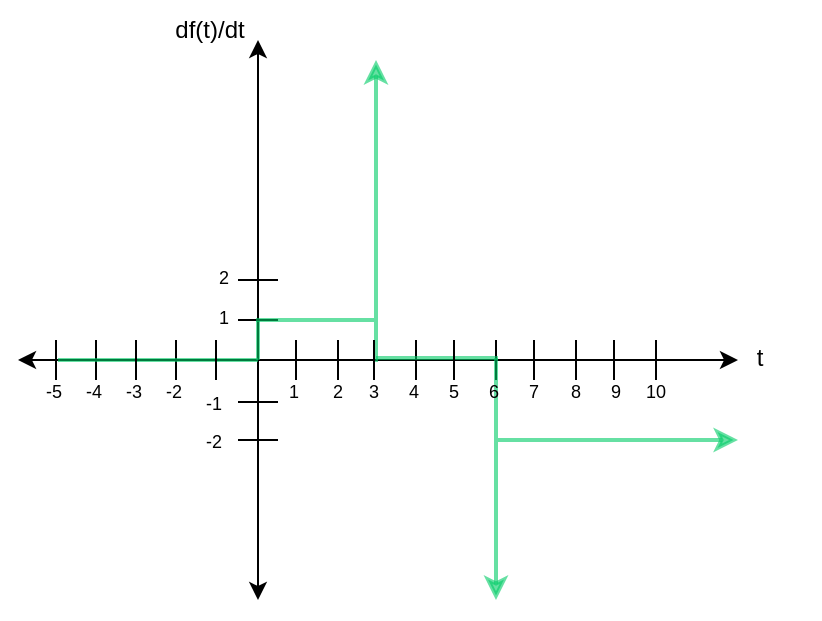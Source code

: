 <mxfile version="16.5.2" type="github">
  <diagram id="S27CkOEPfE1eEXfamJG5" name="Page-1">
    <mxGraphModel dx="729" dy="407" grid="1" gridSize="10" guides="1" tooltips="1" connect="1" arrows="1" fold="1" page="1" pageScale="1" pageWidth="850" pageHeight="1100" math="0" shadow="0">
      <root>
        <mxCell id="0" />
        <mxCell id="1" parent="0" />
        <mxCell id="y59K3LEfk0CwCGQ0jLyS-1" value="" style="endArrow=classic;startArrow=classic;html=1;rounded=0;" edge="1" parent="1">
          <mxGeometry width="50" height="50" relative="1" as="geometry">
            <mxPoint x="200" y="400" as="sourcePoint" />
            <mxPoint x="200" y="120" as="targetPoint" />
          </mxGeometry>
        </mxCell>
        <mxCell id="y59K3LEfk0CwCGQ0jLyS-2" value="" style="endArrow=classic;startArrow=classic;html=1;rounded=0;" edge="1" parent="1">
          <mxGeometry width="50" height="50" relative="1" as="geometry">
            <mxPoint x="80" y="280" as="sourcePoint" />
            <mxPoint x="440" y="280" as="targetPoint" />
            <Array as="points" />
          </mxGeometry>
        </mxCell>
        <mxCell id="y59K3LEfk0CwCGQ0jLyS-3" value="" style="endArrow=none;html=1;rounded=0;" edge="1" parent="1">
          <mxGeometry width="50" height="50" relative="1" as="geometry">
            <mxPoint x="240" y="290" as="sourcePoint" />
            <mxPoint x="240" y="270" as="targetPoint" />
          </mxGeometry>
        </mxCell>
        <mxCell id="y59K3LEfk0CwCGQ0jLyS-4" value="" style="endArrow=none;html=1;rounded=0;" edge="1" parent="1">
          <mxGeometry width="50" height="50" relative="1" as="geometry">
            <mxPoint x="279" y="290" as="sourcePoint" />
            <mxPoint x="279" y="270" as="targetPoint" />
          </mxGeometry>
        </mxCell>
        <mxCell id="y59K3LEfk0CwCGQ0jLyS-5" value="" style="endArrow=none;html=1;rounded=0;" edge="1" parent="1">
          <mxGeometry width="50" height="50" relative="1" as="geometry">
            <mxPoint x="319" y="290" as="sourcePoint" />
            <mxPoint x="319" y="270" as="targetPoint" />
          </mxGeometry>
        </mxCell>
        <mxCell id="y59K3LEfk0CwCGQ0jLyS-6" value="" style="endArrow=none;html=1;rounded=0;" edge="1" parent="1">
          <mxGeometry width="50" height="50" relative="1" as="geometry">
            <mxPoint x="359" y="290" as="sourcePoint" />
            <mxPoint x="359" y="270" as="targetPoint" />
          </mxGeometry>
        </mxCell>
        <mxCell id="y59K3LEfk0CwCGQ0jLyS-7" value="" style="endArrow=none;html=1;rounded=0;" edge="1" parent="1">
          <mxGeometry width="50" height="50" relative="1" as="geometry">
            <mxPoint x="399" y="290" as="sourcePoint" />
            <mxPoint x="399" y="270" as="targetPoint" />
          </mxGeometry>
        </mxCell>
        <mxCell id="y59K3LEfk0CwCGQ0jLyS-11" value="" style="endArrow=none;html=1;rounded=0;" edge="1" parent="1">
          <mxGeometry width="50" height="50" relative="1" as="geometry">
            <mxPoint x="119" y="290" as="sourcePoint" />
            <mxPoint x="119" y="270" as="targetPoint" />
          </mxGeometry>
        </mxCell>
        <mxCell id="y59K3LEfk0CwCGQ0jLyS-12" value="" style="endArrow=none;html=1;rounded=0;" edge="1" parent="1">
          <mxGeometry width="50" height="50" relative="1" as="geometry">
            <mxPoint x="159" y="290" as="sourcePoint" />
            <mxPoint x="159" y="270" as="targetPoint" />
          </mxGeometry>
        </mxCell>
        <mxCell id="y59K3LEfk0CwCGQ0jLyS-13" value="" style="endArrow=none;html=1;rounded=0;" edge="1" parent="1">
          <mxGeometry width="50" height="50" relative="1" as="geometry">
            <mxPoint x="190" y="240" as="sourcePoint" />
            <mxPoint x="210" y="240" as="targetPoint" />
          </mxGeometry>
        </mxCell>
        <mxCell id="y59K3LEfk0CwCGQ0jLyS-16" value="" style="endArrow=none;html=1;rounded=0;" edge="1" parent="1">
          <mxGeometry width="50" height="50" relative="1" as="geometry">
            <mxPoint x="190" y="320" as="sourcePoint" />
            <mxPoint x="210" y="320" as="targetPoint" />
          </mxGeometry>
        </mxCell>
        <mxCell id="y59K3LEfk0CwCGQ0jLyS-21" value="" style="endArrow=none;html=1;rounded=0;strokeWidth=2;strokeColor=#00CC66;opacity=60;" edge="1" parent="1">
          <mxGeometry width="50" height="50" relative="1" as="geometry">
            <mxPoint x="100" y="280" as="sourcePoint" />
            <mxPoint x="170" y="280" as="targetPoint" />
            <Array as="points">
              <mxPoint x="200" y="280" />
            </Array>
          </mxGeometry>
        </mxCell>
        <mxCell id="y59K3LEfk0CwCGQ0jLyS-22" value="" style="endArrow=none;html=1;rounded=0;strokeWidth=2;strokeColor=#00CC66;opacity=60;" edge="1" parent="1">
          <mxGeometry width="50" height="50" relative="1" as="geometry">
            <mxPoint x="200" y="280" as="sourcePoint" />
            <mxPoint x="200" y="260" as="targetPoint" />
            <Array as="points" />
          </mxGeometry>
        </mxCell>
        <mxCell id="y59K3LEfk0CwCGQ0jLyS-24" value="" style="endArrow=none;html=1;rounded=0;strokeWidth=2;strokeColor=#00CC66;opacity=60;" edge="1" parent="1">
          <mxGeometry width="50" height="50" relative="1" as="geometry">
            <mxPoint x="259" y="281" as="sourcePoint" />
            <mxPoint x="259" y="261" as="targetPoint" />
            <Array as="points" />
          </mxGeometry>
        </mxCell>
        <mxCell id="y59K3LEfk0CwCGQ0jLyS-25" value="" style="endArrow=none;html=1;rounded=0;strokeWidth=2;strokeColor=#00CC66;opacity=60;" edge="1" parent="1">
          <mxGeometry width="50" height="50" relative="1" as="geometry">
            <mxPoint x="259" y="279" as="sourcePoint" />
            <mxPoint x="320" y="279" as="targetPoint" />
            <Array as="points" />
          </mxGeometry>
        </mxCell>
        <mxCell id="y59K3LEfk0CwCGQ0jLyS-26" value="" style="endArrow=classic;html=1;rounded=0;strokeColor=#00CC66;strokeWidth=2;opacity=60;" edge="1" parent="1">
          <mxGeometry width="50" height="50" relative="1" as="geometry">
            <mxPoint x="319" y="279" as="sourcePoint" />
            <mxPoint x="319" y="400" as="targetPoint" />
          </mxGeometry>
        </mxCell>
        <mxCell id="y59K3LEfk0CwCGQ0jLyS-27" value="" style="endArrow=classic;html=1;rounded=0;strokeColor=#00CC66;strokeWidth=2;opacity=60;" edge="1" parent="1">
          <mxGeometry width="50" height="50" relative="1" as="geometry">
            <mxPoint x="320" y="320" as="sourcePoint" />
            <mxPoint x="440" y="320" as="targetPoint" />
          </mxGeometry>
        </mxCell>
        <mxCell id="y59K3LEfk0CwCGQ0jLyS-28" value="" style="endArrow=classic;html=1;rounded=0;strokeColor=#00CC66;strokeWidth=2;opacity=60;" edge="1" parent="1">
          <mxGeometry width="50" height="50" relative="1" as="geometry">
            <mxPoint x="259" y="259" as="sourcePoint" />
            <mxPoint x="259" y="130" as="targetPoint" />
          </mxGeometry>
        </mxCell>
        <mxCell id="y59K3LEfk0CwCGQ0jLyS-30" value="" style="endArrow=none;html=1;rounded=0;" edge="1" parent="1">
          <mxGeometry width="50" height="50" relative="1" as="geometry">
            <mxPoint x="99" y="290" as="sourcePoint" />
            <mxPoint x="99" y="270" as="targetPoint" />
          </mxGeometry>
        </mxCell>
        <mxCell id="y59K3LEfk0CwCGQ0jLyS-31" value="" style="endArrow=none;html=1;rounded=0;" edge="1" parent="1">
          <mxGeometry width="50" height="50" relative="1" as="geometry">
            <mxPoint x="139" y="290" as="sourcePoint" />
            <mxPoint x="139" y="270" as="targetPoint" />
          </mxGeometry>
        </mxCell>
        <mxCell id="y59K3LEfk0CwCGQ0jLyS-32" value="" style="endArrow=none;html=1;rounded=0;" edge="1" parent="1">
          <mxGeometry width="50" height="50" relative="1" as="geometry">
            <mxPoint x="179" y="290" as="sourcePoint" />
            <mxPoint x="179" y="270" as="targetPoint" />
          </mxGeometry>
        </mxCell>
        <mxCell id="y59K3LEfk0CwCGQ0jLyS-33" value="" style="endArrow=none;html=1;rounded=0;" edge="1" parent="1">
          <mxGeometry width="50" height="50" relative="1" as="geometry">
            <mxPoint x="219" y="290" as="sourcePoint" />
            <mxPoint x="219" y="270" as="targetPoint" />
          </mxGeometry>
        </mxCell>
        <mxCell id="y59K3LEfk0CwCGQ0jLyS-34" value="" style="endArrow=none;html=1;rounded=0;" edge="1" parent="1">
          <mxGeometry width="50" height="50" relative="1" as="geometry">
            <mxPoint x="258" y="290" as="sourcePoint" />
            <mxPoint x="258" y="270" as="targetPoint" />
          </mxGeometry>
        </mxCell>
        <mxCell id="y59K3LEfk0CwCGQ0jLyS-35" value="" style="endArrow=none;html=1;rounded=0;" edge="1" parent="1">
          <mxGeometry width="50" height="50" relative="1" as="geometry">
            <mxPoint x="298" y="290" as="sourcePoint" />
            <mxPoint x="298" y="270" as="targetPoint" />
          </mxGeometry>
        </mxCell>
        <mxCell id="y59K3LEfk0CwCGQ0jLyS-36" value="" style="endArrow=none;html=1;rounded=0;" edge="1" parent="1">
          <mxGeometry width="50" height="50" relative="1" as="geometry">
            <mxPoint x="338" y="290" as="sourcePoint" />
            <mxPoint x="338" y="270" as="targetPoint" />
          </mxGeometry>
        </mxCell>
        <mxCell id="y59K3LEfk0CwCGQ0jLyS-37" value="" style="endArrow=none;html=1;rounded=0;" edge="1" parent="1">
          <mxGeometry width="50" height="50" relative="1" as="geometry">
            <mxPoint x="378" y="290" as="sourcePoint" />
            <mxPoint x="378" y="270" as="targetPoint" />
          </mxGeometry>
        </mxCell>
        <mxCell id="y59K3LEfk0CwCGQ0jLyS-38" value="" style="endArrow=none;html=1;rounded=0;" edge="1" parent="1">
          <mxGeometry width="50" height="50" relative="1" as="geometry">
            <mxPoint x="190" y="260" as="sourcePoint" />
            <mxPoint x="210" y="260" as="targetPoint" />
          </mxGeometry>
        </mxCell>
        <mxCell id="y59K3LEfk0CwCGQ0jLyS-41" value="" style="endArrow=none;html=1;rounded=0;strokeWidth=2;strokeColor=#00CC66;opacity=60;" edge="1" parent="1">
          <mxGeometry width="50" height="50" relative="1" as="geometry">
            <mxPoint x="199" y="260" as="sourcePoint" />
            <mxPoint x="260" y="260" as="targetPoint" />
            <Array as="points" />
          </mxGeometry>
        </mxCell>
        <mxCell id="y59K3LEfk0CwCGQ0jLyS-42" value="" style="endArrow=none;html=1;rounded=0;" edge="1" parent="1">
          <mxGeometry width="50" height="50" relative="1" as="geometry">
            <mxPoint x="190" y="301" as="sourcePoint" />
            <mxPoint x="210" y="301" as="targetPoint" />
          </mxGeometry>
        </mxCell>
        <mxCell id="y59K3LEfk0CwCGQ0jLyS-45" value="t" style="text;html=1;strokeColor=none;fillColor=none;align=center;verticalAlign=middle;whiteSpace=wrap;rounded=0;" vertex="1" parent="1">
          <mxGeometry x="421" y="264" width="60" height="30" as="geometry" />
        </mxCell>
        <mxCell id="y59K3LEfk0CwCGQ0jLyS-46" value="df(t)/dt" style="text;html=1;strokeColor=none;fillColor=none;align=center;verticalAlign=middle;whiteSpace=wrap;rounded=0;" vertex="1" parent="1">
          <mxGeometry x="146" y="100" width="60" height="30" as="geometry" />
        </mxCell>
        <mxCell id="y59K3LEfk0CwCGQ0jLyS-47" value="1" style="text;html=1;strokeColor=none;fillColor=none;align=center;verticalAlign=middle;whiteSpace=wrap;rounded=0;fontSize=9;" vertex="1" parent="1">
          <mxGeometry x="173" y="249" width="20" height="20" as="geometry" />
        </mxCell>
        <mxCell id="y59K3LEfk0CwCGQ0jLyS-48" value="2" style="text;html=1;strokeColor=none;fillColor=none;align=center;verticalAlign=middle;whiteSpace=wrap;rounded=0;fontSize=9;" vertex="1" parent="1">
          <mxGeometry x="173" y="229" width="20" height="20" as="geometry" />
        </mxCell>
        <mxCell id="y59K3LEfk0CwCGQ0jLyS-49" value="1" style="text;html=1;strokeColor=none;fillColor=none;align=center;verticalAlign=middle;whiteSpace=wrap;rounded=0;fontSize=9;" vertex="1" parent="1">
          <mxGeometry x="208" y="286" width="20" height="20" as="geometry" />
        </mxCell>
        <mxCell id="y59K3LEfk0CwCGQ0jLyS-50" value="2" style="text;html=1;strokeColor=none;fillColor=none;align=center;verticalAlign=middle;whiteSpace=wrap;rounded=0;fontSize=9;" vertex="1" parent="1">
          <mxGeometry x="230" y="286" width="20" height="20" as="geometry" />
        </mxCell>
        <mxCell id="y59K3LEfk0CwCGQ0jLyS-51" value="3" style="text;html=1;strokeColor=none;fillColor=none;align=center;verticalAlign=middle;whiteSpace=wrap;rounded=0;fontSize=9;" vertex="1" parent="1">
          <mxGeometry x="248" y="286" width="20" height="20" as="geometry" />
        </mxCell>
        <mxCell id="y59K3LEfk0CwCGQ0jLyS-52" value="4" style="text;html=1;strokeColor=none;fillColor=none;align=center;verticalAlign=middle;whiteSpace=wrap;rounded=0;fontSize=9;" vertex="1" parent="1">
          <mxGeometry x="268" y="286" width="20" height="20" as="geometry" />
        </mxCell>
        <mxCell id="y59K3LEfk0CwCGQ0jLyS-53" value="5" style="text;html=1;strokeColor=none;fillColor=none;align=center;verticalAlign=middle;whiteSpace=wrap;rounded=0;fontSize=9;" vertex="1" parent="1">
          <mxGeometry x="288" y="286" width="20" height="20" as="geometry" />
        </mxCell>
        <mxCell id="y59K3LEfk0CwCGQ0jLyS-54" value="6" style="text;html=1;strokeColor=none;fillColor=none;align=center;verticalAlign=middle;whiteSpace=wrap;rounded=0;fontSize=9;" vertex="1" parent="1">
          <mxGeometry x="308" y="286" width="20" height="20" as="geometry" />
        </mxCell>
        <mxCell id="y59K3LEfk0CwCGQ0jLyS-55" value="7&lt;span style=&quot;color: rgba(0 , 0 , 0 , 0) ; font-family: monospace ; font-size: 0px&quot;&gt;%3CmxGraphModel%3E%3Croot%3E%3CmxCell%20id%3D%220%22%2F%3E%3CmxCell%20id%3D%221%22%20parent%3D%220%22%2F%3E%3CmxCell%20id%3D%222%22%20value%3D%225%22%20style%3D%22text%3Bhtml%3D1%3BstrokeColor%3Dnone%3BfillColor%3Dnone%3Balign%3Dcenter%3BverticalAlign%3Dmiddle%3BwhiteSpace%3Dwrap%3Brounded%3D0%3BfontSize%3D9%3B%22%20vertex%3D%221%22%20parent%3D%221%22%3E%3CmxGeometry%20x%3D%22288%22%20y%3D%22286%22%20width%3D%2220%22%20height%3D%2220%22%20as%3D%22geometry%22%2F%3E%3C%2FmxCell%3E%3C%2Froot%3E%3C%2FmxGraphModel%3E&lt;/span&gt;" style="text;html=1;strokeColor=none;fillColor=none;align=center;verticalAlign=middle;whiteSpace=wrap;rounded=0;fontSize=9;" vertex="1" parent="1">
          <mxGeometry x="328" y="286" width="20" height="20" as="geometry" />
        </mxCell>
        <mxCell id="y59K3LEfk0CwCGQ0jLyS-56" value="8" style="text;html=1;strokeColor=none;fillColor=none;align=center;verticalAlign=middle;whiteSpace=wrap;rounded=0;fontSize=9;" vertex="1" parent="1">
          <mxGeometry x="349" y="286" width="20" height="20" as="geometry" />
        </mxCell>
        <mxCell id="y59K3LEfk0CwCGQ0jLyS-57" value="9" style="text;html=1;strokeColor=none;fillColor=none;align=center;verticalAlign=middle;whiteSpace=wrap;rounded=0;fontSize=9;" vertex="1" parent="1">
          <mxGeometry x="369" y="286" width="20" height="20" as="geometry" />
        </mxCell>
        <mxCell id="y59K3LEfk0CwCGQ0jLyS-58" value="10" style="text;html=1;strokeColor=none;fillColor=none;align=center;verticalAlign=middle;whiteSpace=wrap;rounded=0;fontSize=9;" vertex="1" parent="1">
          <mxGeometry x="389" y="286" width="20" height="20" as="geometry" />
        </mxCell>
        <mxCell id="y59K3LEfk0CwCGQ0jLyS-59" value="-1" style="text;html=1;strokeColor=none;fillColor=none;align=center;verticalAlign=middle;whiteSpace=wrap;rounded=0;fontSize=9;" vertex="1" parent="1">
          <mxGeometry x="168" y="292" width="20" height="20" as="geometry" />
        </mxCell>
        <mxCell id="y59K3LEfk0CwCGQ0jLyS-60" value="-2" style="text;html=1;strokeColor=none;fillColor=none;align=center;verticalAlign=middle;whiteSpace=wrap;rounded=0;fontSize=9;" vertex="1" parent="1">
          <mxGeometry x="148" y="286" width="20" height="20" as="geometry" />
        </mxCell>
        <mxCell id="y59K3LEfk0CwCGQ0jLyS-61" value="-3" style="text;html=1;strokeColor=none;fillColor=none;align=center;verticalAlign=middle;whiteSpace=wrap;rounded=0;fontSize=9;" vertex="1" parent="1">
          <mxGeometry x="128" y="286" width="20" height="20" as="geometry" />
        </mxCell>
        <mxCell id="y59K3LEfk0CwCGQ0jLyS-63" value="-4" style="text;html=1;strokeColor=none;fillColor=none;align=center;verticalAlign=middle;whiteSpace=wrap;rounded=0;fontSize=9;" vertex="1" parent="1">
          <mxGeometry x="108" y="286" width="20" height="20" as="geometry" />
        </mxCell>
        <mxCell id="y59K3LEfk0CwCGQ0jLyS-64" value="-5" style="text;html=1;strokeColor=none;fillColor=none;align=center;verticalAlign=middle;whiteSpace=wrap;rounded=0;fontSize=9;" vertex="1" parent="1">
          <mxGeometry x="88" y="286" width="20" height="20" as="geometry" />
        </mxCell>
        <mxCell id="y59K3LEfk0CwCGQ0jLyS-66" value="-2" style="text;html=1;strokeColor=none;fillColor=none;align=center;verticalAlign=middle;whiteSpace=wrap;rounded=0;fontSize=9;" vertex="1" parent="1">
          <mxGeometry x="168" y="311" width="20" height="20" as="geometry" />
        </mxCell>
      </root>
    </mxGraphModel>
  </diagram>
</mxfile>
